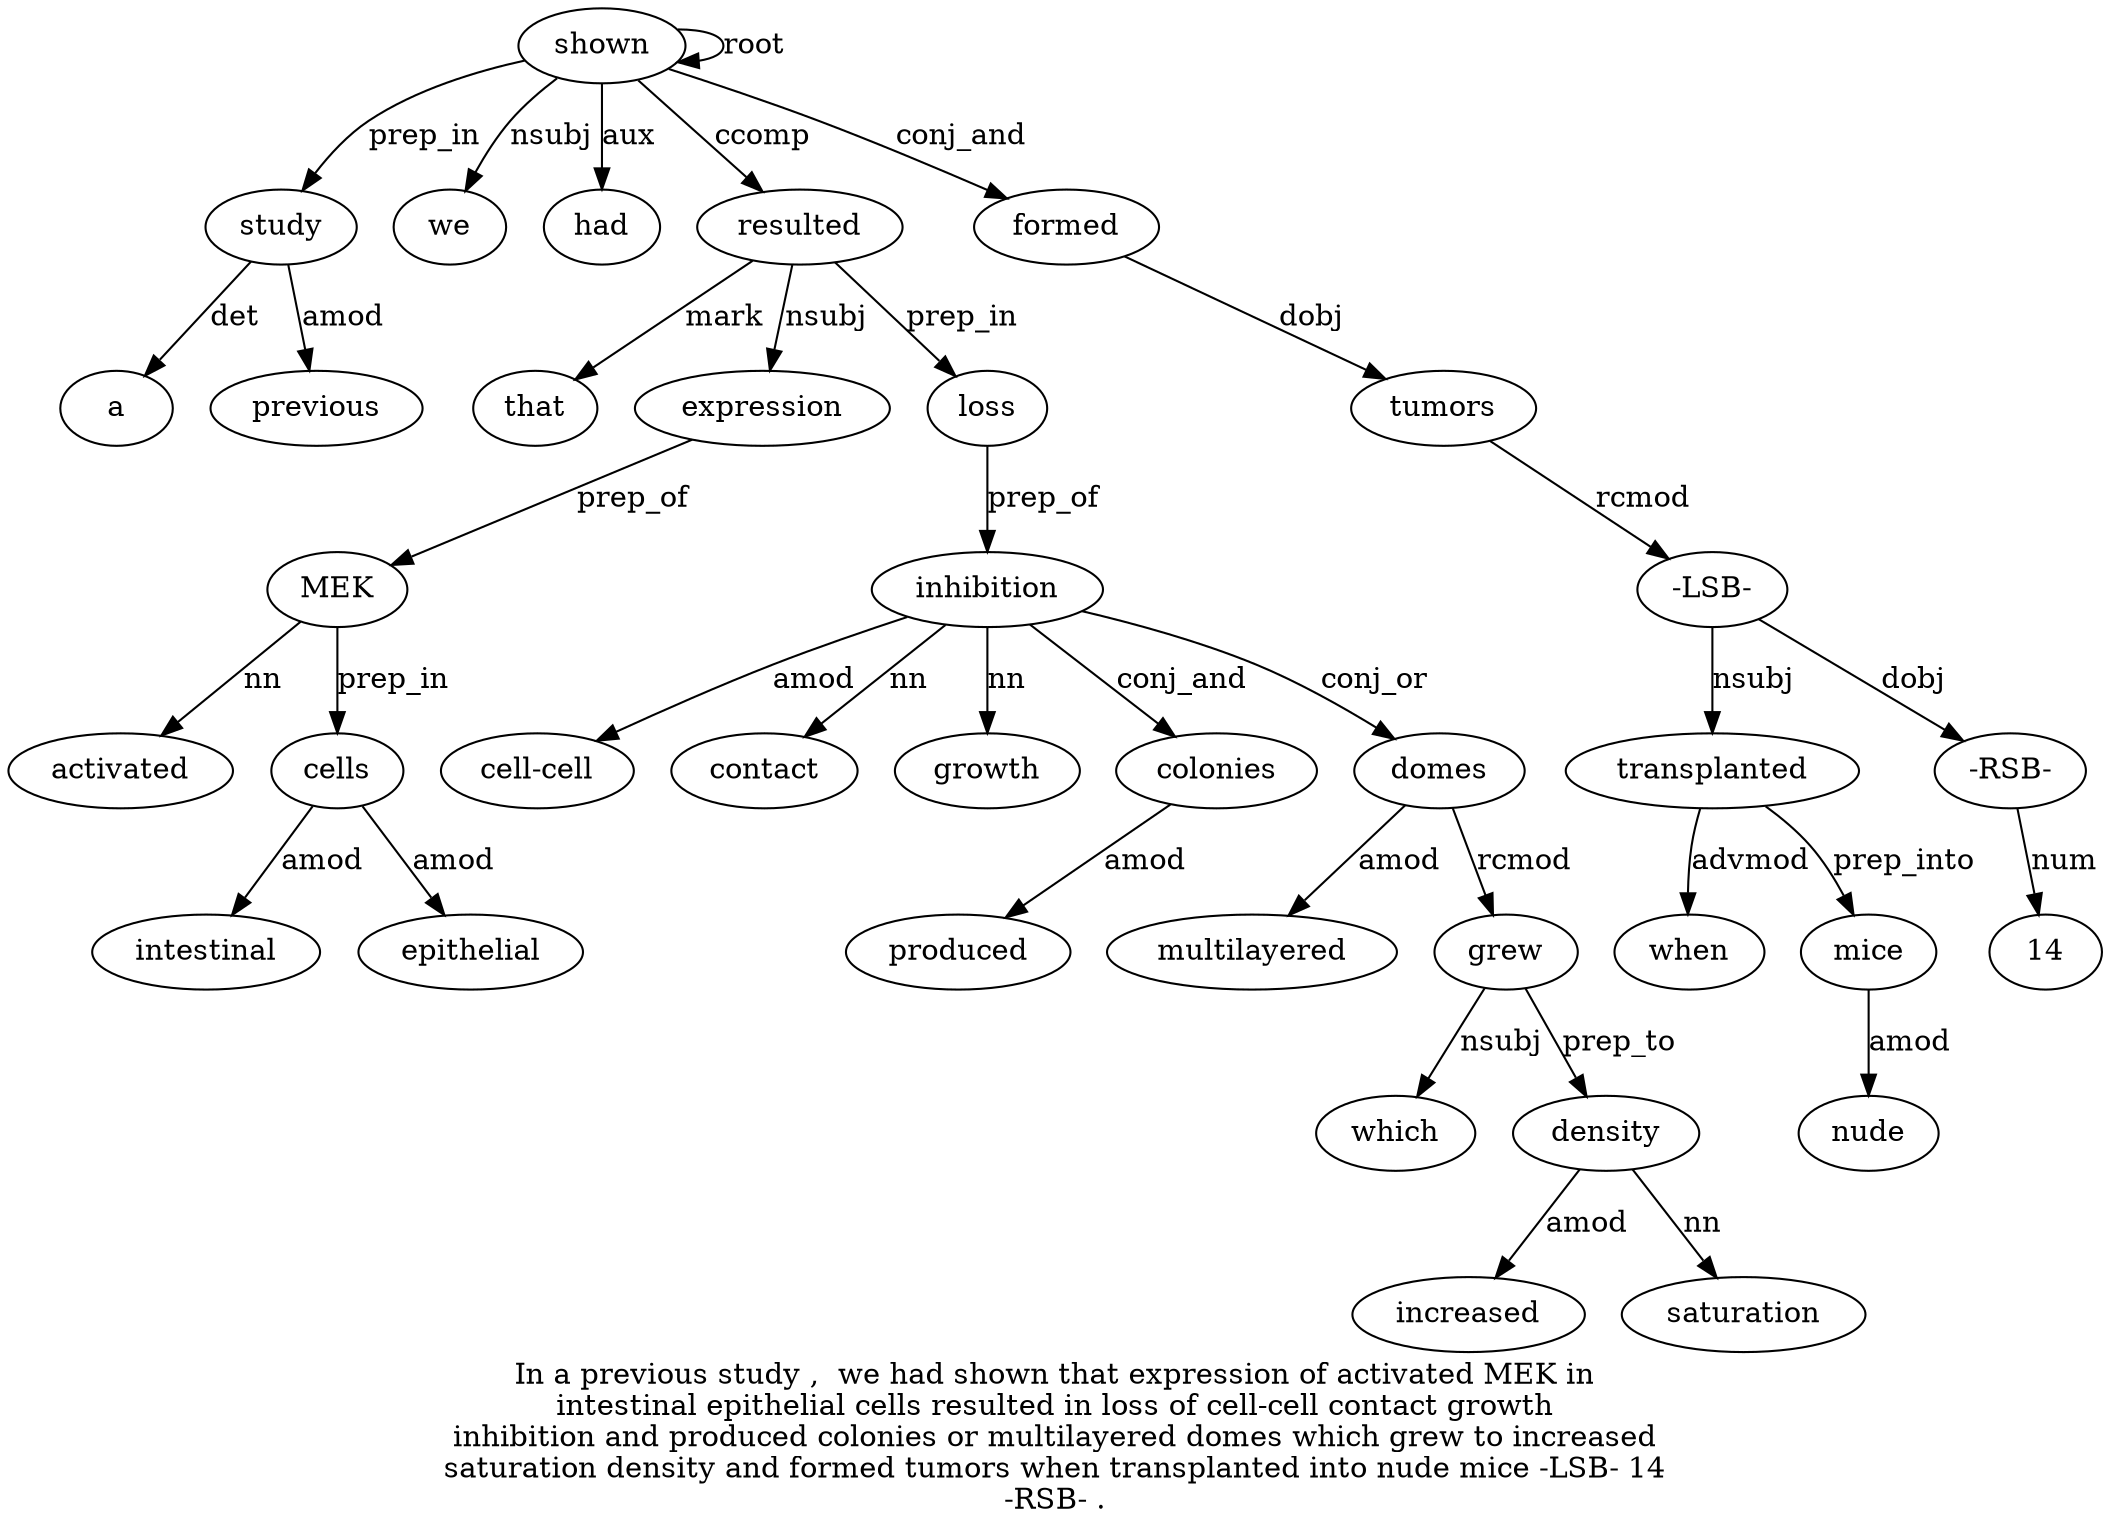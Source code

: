 digraph "In a previous study ,  we had shown that expression of activated MEK in intestinal epithelial cells resulted in loss of cell-cell contact growth inhibition and produced colonies or multilayered domes which grew to increased saturation density and formed tumors when transplanted into nude mice -LSB- 14 -RSB- ." {
label="In a previous study ,  we had shown that expression of activated MEK in
intestinal epithelial cells resulted in loss of cell-cell contact growth
inhibition and produced colonies or multilayered domes which grew to increased
saturation density and formed tumors when transplanted into nude mice -LSB- 14
-RSB- .";
study4 [style=filled, fillcolor=white, label=study];
a2 [style=filled, fillcolor=white, label=a];
study4 -> a2  [label=det];
previous3 [style=filled, fillcolor=white, label=previous];
study4 -> previous3  [label=amod];
shown8 [style=filled, fillcolor=white, label=shown];
shown8 -> study4  [label=prep_in];
we6 [style=filled, fillcolor=white, label=we];
shown8 -> we6  [label=nsubj];
had7 [style=filled, fillcolor=white, label=had];
shown8 -> had7  [label=aux];
shown8 -> shown8  [label=root];
resulted18 [style=filled, fillcolor=white, label=resulted];
that9 [style=filled, fillcolor=white, label=that];
resulted18 -> that9  [label=mark];
expression10 [style=filled, fillcolor=white, label=expression];
resulted18 -> expression10  [label=nsubj];
MEK13 [style=filled, fillcolor=white, label=MEK];
activated12 [style=filled, fillcolor=white, label=activated];
MEK13 -> activated12  [label=nn];
expression10 -> MEK13  [label=prep_of];
cells17 [style=filled, fillcolor=white, label=cells];
intestinal15 [style=filled, fillcolor=white, label=intestinal];
cells17 -> intestinal15  [label=amod];
epithelial16 [style=filled, fillcolor=white, label=epithelial];
cells17 -> epithelial16  [label=amod];
MEK13 -> cells17  [label=prep_in];
shown8 -> resulted18  [label=ccomp];
loss20 [style=filled, fillcolor=white, label=loss];
resulted18 -> loss20  [label=prep_in];
inhibition25 [style=filled, fillcolor=white, label=inhibition];
"cell-cell22" [style=filled, fillcolor=white, label="cell-cell"];
inhibition25 -> "cell-cell22"  [label=amod];
contact23 [style=filled, fillcolor=white, label=contact];
inhibition25 -> contact23  [label=nn];
growth24 [style=filled, fillcolor=white, label=growth];
inhibition25 -> growth24  [label=nn];
loss20 -> inhibition25  [label=prep_of];
colonies28 [style=filled, fillcolor=white, label=colonies];
produced27 [style=filled, fillcolor=white, label=produced];
colonies28 -> produced27  [label=amod];
inhibition25 -> colonies28  [label=conj_and];
domes31 [style=filled, fillcolor=white, label=domes];
multilayered30 [style=filled, fillcolor=white, label=multilayered];
domes31 -> multilayered30  [label=amod];
inhibition25 -> domes31  [label=conj_or];
grew33 [style=filled, fillcolor=white, label=grew];
which32 [style=filled, fillcolor=white, label=which];
grew33 -> which32  [label=nsubj];
domes31 -> grew33  [label=rcmod];
density37 [style=filled, fillcolor=white, label=density];
increased35 [style=filled, fillcolor=white, label=increased];
density37 -> increased35  [label=amod];
saturation36 [style=filled, fillcolor=white, label=saturation];
density37 -> saturation36  [label=nn];
grew33 -> density37  [label=prep_to];
formed39 [style=filled, fillcolor=white, label=formed];
shown8 -> formed39  [label=conj_and];
tumors40 [style=filled, fillcolor=white, label=tumors];
formed39 -> tumors40  [label=dobj];
transplanted42 [style=filled, fillcolor=white, label=transplanted];
when41 [style=filled, fillcolor=white, label=when];
transplanted42 -> when41  [label=advmod];
"-LSB-46" [style=filled, fillcolor=white, label="-LSB-"];
"-LSB-46" -> transplanted42  [label=nsubj];
mice45 [style=filled, fillcolor=white, label=mice];
nude44 [style=filled, fillcolor=white, label=nude];
mice45 -> nude44  [label=amod];
transplanted42 -> mice45  [label=prep_into];
tumors40 -> "-LSB-46"  [label=rcmod];
"-RSB-48" [style=filled, fillcolor=white, label="-RSB-"];
1447 [style=filled, fillcolor=white, label=14];
"-RSB-48" -> 1447  [label=num];
"-LSB-46" -> "-RSB-48"  [label=dobj];
}
